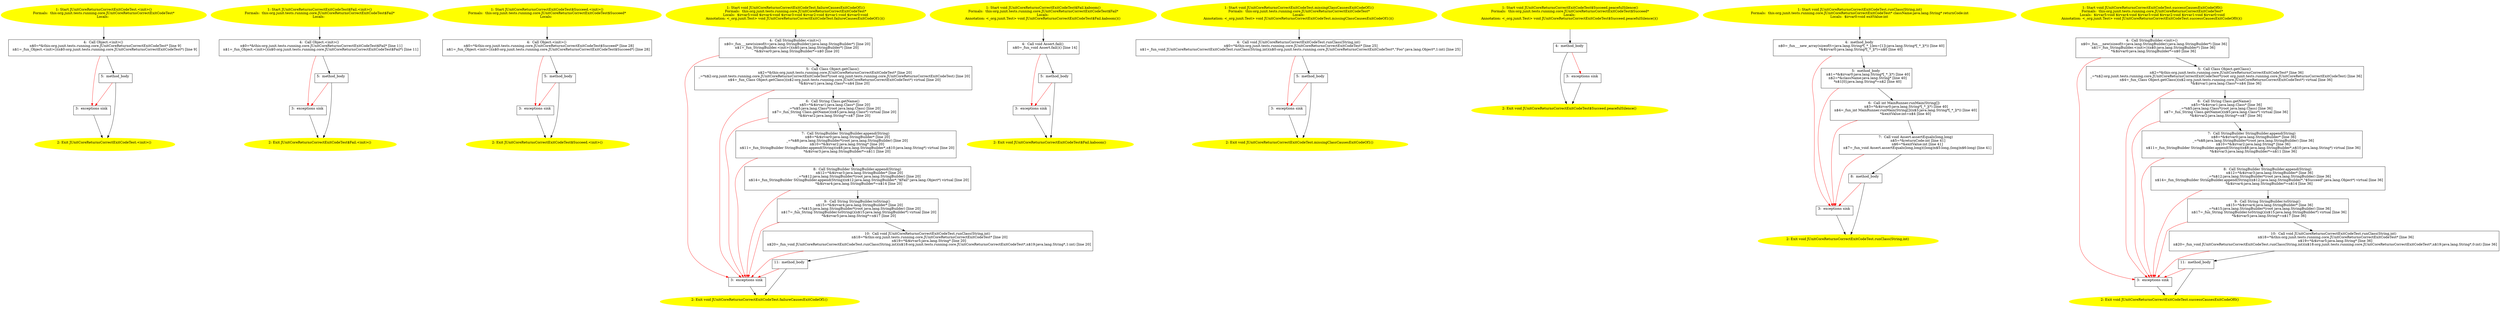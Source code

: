 /* @generated */
digraph cfg {
"org.junit.tests.running.core.JUnitCoreReturnsCorrectExitCodeTest.<init>().d4964333cfd223a2069399a01b2b5ba5_1" [label="1: Start JUnitCoreReturnsCorrectExitCodeTest.<init>()\nFormals:  this:org.junit.tests.running.core.JUnitCoreReturnsCorrectExitCodeTest*\nLocals:  \n  " color=yellow style=filled]
	

	 "org.junit.tests.running.core.JUnitCoreReturnsCorrectExitCodeTest.<init>().d4964333cfd223a2069399a01b2b5ba5_1" -> "org.junit.tests.running.core.JUnitCoreReturnsCorrectExitCodeTest.<init>().d4964333cfd223a2069399a01b2b5ba5_4" ;
"org.junit.tests.running.core.JUnitCoreReturnsCorrectExitCodeTest.<init>().d4964333cfd223a2069399a01b2b5ba5_2" [label="2: Exit JUnitCoreReturnsCorrectExitCodeTest.<init>() \n  " color=yellow style=filled]
	

"org.junit.tests.running.core.JUnitCoreReturnsCorrectExitCodeTest.<init>().d4964333cfd223a2069399a01b2b5ba5_3" [label="3:  exceptions sink \n  " shape="box"]
	

	 "org.junit.tests.running.core.JUnitCoreReturnsCorrectExitCodeTest.<init>().d4964333cfd223a2069399a01b2b5ba5_3" -> "org.junit.tests.running.core.JUnitCoreReturnsCorrectExitCodeTest.<init>().d4964333cfd223a2069399a01b2b5ba5_2" ;
"org.junit.tests.running.core.JUnitCoreReturnsCorrectExitCodeTest.<init>().d4964333cfd223a2069399a01b2b5ba5_4" [label="4:  Call Object.<init>() \n   n$0=*&this:org.junit.tests.running.core.JUnitCoreReturnsCorrectExitCodeTest* [line 9]\n  n$1=_fun_Object.<init>()(n$0:org.junit.tests.running.core.JUnitCoreReturnsCorrectExitCodeTest*) [line 9]\n " shape="box"]
	

	 "org.junit.tests.running.core.JUnitCoreReturnsCorrectExitCodeTest.<init>().d4964333cfd223a2069399a01b2b5ba5_4" -> "org.junit.tests.running.core.JUnitCoreReturnsCorrectExitCodeTest.<init>().d4964333cfd223a2069399a01b2b5ba5_5" ;
	 "org.junit.tests.running.core.JUnitCoreReturnsCorrectExitCodeTest.<init>().d4964333cfd223a2069399a01b2b5ba5_4" -> "org.junit.tests.running.core.JUnitCoreReturnsCorrectExitCodeTest.<init>().d4964333cfd223a2069399a01b2b5ba5_3" [color="red" ];
"org.junit.tests.running.core.JUnitCoreReturnsCorrectExitCodeTest.<init>().d4964333cfd223a2069399a01b2b5ba5_5" [label="5:  method_body \n  " shape="box"]
	

	 "org.junit.tests.running.core.JUnitCoreReturnsCorrectExitCodeTest.<init>().d4964333cfd223a2069399a01b2b5ba5_5" -> "org.junit.tests.running.core.JUnitCoreReturnsCorrectExitCodeTest.<init>().d4964333cfd223a2069399a01b2b5ba5_2" ;
	 "org.junit.tests.running.core.JUnitCoreReturnsCorrectExitCodeTest.<init>().d4964333cfd223a2069399a01b2b5ba5_5" -> "org.junit.tests.running.core.JUnitCoreReturnsCorrectExitCodeTest.<init>().d4964333cfd223a2069399a01b2b5ba5_3" [color="red" ];
"org.junit.tests.running.core.JUnitCoreReturnsCorrectExitCodeTest$Fail.<init>().925d3d523e7dadc604d2f3904a679aa9_1" [label="1: Start JUnitCoreReturnsCorrectExitCodeTest$Fail.<init>()\nFormals:  this:org.junit.tests.running.core.JUnitCoreReturnsCorrectExitCodeTest$Fail*\nLocals:  \n  " color=yellow style=filled]
	

	 "org.junit.tests.running.core.JUnitCoreReturnsCorrectExitCodeTest$Fail.<init>().925d3d523e7dadc604d2f3904a679aa9_1" -> "org.junit.tests.running.core.JUnitCoreReturnsCorrectExitCodeTest$Fail.<init>().925d3d523e7dadc604d2f3904a679aa9_4" ;
"org.junit.tests.running.core.JUnitCoreReturnsCorrectExitCodeTest$Fail.<init>().925d3d523e7dadc604d2f3904a679aa9_2" [label="2: Exit JUnitCoreReturnsCorrectExitCodeTest$Fail.<init>() \n  " color=yellow style=filled]
	

"org.junit.tests.running.core.JUnitCoreReturnsCorrectExitCodeTest$Fail.<init>().925d3d523e7dadc604d2f3904a679aa9_3" [label="3:  exceptions sink \n  " shape="box"]
	

	 "org.junit.tests.running.core.JUnitCoreReturnsCorrectExitCodeTest$Fail.<init>().925d3d523e7dadc604d2f3904a679aa9_3" -> "org.junit.tests.running.core.JUnitCoreReturnsCorrectExitCodeTest$Fail.<init>().925d3d523e7dadc604d2f3904a679aa9_2" ;
"org.junit.tests.running.core.JUnitCoreReturnsCorrectExitCodeTest$Fail.<init>().925d3d523e7dadc604d2f3904a679aa9_4" [label="4:  Call Object.<init>() \n   n$0=*&this:org.junit.tests.running.core.JUnitCoreReturnsCorrectExitCodeTest$Fail* [line 11]\n  n$1=_fun_Object.<init>()(n$0:org.junit.tests.running.core.JUnitCoreReturnsCorrectExitCodeTest$Fail*) [line 11]\n " shape="box"]
	

	 "org.junit.tests.running.core.JUnitCoreReturnsCorrectExitCodeTest$Fail.<init>().925d3d523e7dadc604d2f3904a679aa9_4" -> "org.junit.tests.running.core.JUnitCoreReturnsCorrectExitCodeTest$Fail.<init>().925d3d523e7dadc604d2f3904a679aa9_5" ;
	 "org.junit.tests.running.core.JUnitCoreReturnsCorrectExitCodeTest$Fail.<init>().925d3d523e7dadc604d2f3904a679aa9_4" -> "org.junit.tests.running.core.JUnitCoreReturnsCorrectExitCodeTest$Fail.<init>().925d3d523e7dadc604d2f3904a679aa9_3" [color="red" ];
"org.junit.tests.running.core.JUnitCoreReturnsCorrectExitCodeTest$Fail.<init>().925d3d523e7dadc604d2f3904a679aa9_5" [label="5:  method_body \n  " shape="box"]
	

	 "org.junit.tests.running.core.JUnitCoreReturnsCorrectExitCodeTest$Fail.<init>().925d3d523e7dadc604d2f3904a679aa9_5" -> "org.junit.tests.running.core.JUnitCoreReturnsCorrectExitCodeTest$Fail.<init>().925d3d523e7dadc604d2f3904a679aa9_2" ;
	 "org.junit.tests.running.core.JUnitCoreReturnsCorrectExitCodeTest$Fail.<init>().925d3d523e7dadc604d2f3904a679aa9_5" -> "org.junit.tests.running.core.JUnitCoreReturnsCorrectExitCodeTest$Fail.<init>().925d3d523e7dadc604d2f3904a679aa9_3" [color="red" ];
"org.junit.tests.running.core.JUnitCoreReturnsCorrectExitCodeTest$Succeed.<init>().9b9d1106ccc38d3e08ee2bfa6f219585_1" [label="1: Start JUnitCoreReturnsCorrectExitCodeTest$Succeed.<init>()\nFormals:  this:org.junit.tests.running.core.JUnitCoreReturnsCorrectExitCodeTest$Succeed*\nLocals:  \n  " color=yellow style=filled]
	

	 "org.junit.tests.running.core.JUnitCoreReturnsCorrectExitCodeTest$Succeed.<init>().9b9d1106ccc38d3e08ee2bfa6f219585_1" -> "org.junit.tests.running.core.JUnitCoreReturnsCorrectExitCodeTest$Succeed.<init>().9b9d1106ccc38d3e08ee2bfa6f219585_4" ;
"org.junit.tests.running.core.JUnitCoreReturnsCorrectExitCodeTest$Succeed.<init>().9b9d1106ccc38d3e08ee2bfa6f219585_2" [label="2: Exit JUnitCoreReturnsCorrectExitCodeTest$Succeed.<init>() \n  " color=yellow style=filled]
	

"org.junit.tests.running.core.JUnitCoreReturnsCorrectExitCodeTest$Succeed.<init>().9b9d1106ccc38d3e08ee2bfa6f219585_3" [label="3:  exceptions sink \n  " shape="box"]
	

	 "org.junit.tests.running.core.JUnitCoreReturnsCorrectExitCodeTest$Succeed.<init>().9b9d1106ccc38d3e08ee2bfa6f219585_3" -> "org.junit.tests.running.core.JUnitCoreReturnsCorrectExitCodeTest$Succeed.<init>().9b9d1106ccc38d3e08ee2bfa6f219585_2" ;
"org.junit.tests.running.core.JUnitCoreReturnsCorrectExitCodeTest$Succeed.<init>().9b9d1106ccc38d3e08ee2bfa6f219585_4" [label="4:  Call Object.<init>() \n   n$0=*&this:org.junit.tests.running.core.JUnitCoreReturnsCorrectExitCodeTest$Succeed* [line 28]\n  n$1=_fun_Object.<init>()(n$0:org.junit.tests.running.core.JUnitCoreReturnsCorrectExitCodeTest$Succeed*) [line 28]\n " shape="box"]
	

	 "org.junit.tests.running.core.JUnitCoreReturnsCorrectExitCodeTest$Succeed.<init>().9b9d1106ccc38d3e08ee2bfa6f219585_4" -> "org.junit.tests.running.core.JUnitCoreReturnsCorrectExitCodeTest$Succeed.<init>().9b9d1106ccc38d3e08ee2bfa6f219585_5" ;
	 "org.junit.tests.running.core.JUnitCoreReturnsCorrectExitCodeTest$Succeed.<init>().9b9d1106ccc38d3e08ee2bfa6f219585_4" -> "org.junit.tests.running.core.JUnitCoreReturnsCorrectExitCodeTest$Succeed.<init>().9b9d1106ccc38d3e08ee2bfa6f219585_3" [color="red" ];
"org.junit.tests.running.core.JUnitCoreReturnsCorrectExitCodeTest$Succeed.<init>().9b9d1106ccc38d3e08ee2bfa6f219585_5" [label="5:  method_body \n  " shape="box"]
	

	 "org.junit.tests.running.core.JUnitCoreReturnsCorrectExitCodeTest$Succeed.<init>().9b9d1106ccc38d3e08ee2bfa6f219585_5" -> "org.junit.tests.running.core.JUnitCoreReturnsCorrectExitCodeTest$Succeed.<init>().9b9d1106ccc38d3e08ee2bfa6f219585_2" ;
	 "org.junit.tests.running.core.JUnitCoreReturnsCorrectExitCodeTest$Succeed.<init>().9b9d1106ccc38d3e08ee2bfa6f219585_5" -> "org.junit.tests.running.core.JUnitCoreReturnsCorrectExitCodeTest$Succeed.<init>().9b9d1106ccc38d3e08ee2bfa6f219585_3" [color="red" ];
"org.junit.tests.running.core.JUnitCoreReturnsCorrectExitCodeTest.failureCausesExitCodeOf1():void.2a254a96fed18151d49c99045bde097d_1" [label="1: Start void JUnitCoreReturnsCorrectExitCodeTest.failureCausesExitCodeOf1()\nFormals:  this:org.junit.tests.running.core.JUnitCoreReturnsCorrectExitCodeTest*\nLocals:  $irvar5:void $irvar4:void $irvar3:void $irvar2:void $irvar1:void $irvar0:void\nAnnotation: <_org.junit.Test> void JUnitCoreReturnsCorrectExitCodeTest.failureCausesExitCodeOf1()() \n  " color=yellow style=filled]
	

	 "org.junit.tests.running.core.JUnitCoreReturnsCorrectExitCodeTest.failureCausesExitCodeOf1():void.2a254a96fed18151d49c99045bde097d_1" -> "org.junit.tests.running.core.JUnitCoreReturnsCorrectExitCodeTest.failureCausesExitCodeOf1():void.2a254a96fed18151d49c99045bde097d_4" ;
"org.junit.tests.running.core.JUnitCoreReturnsCorrectExitCodeTest.failureCausesExitCodeOf1():void.2a254a96fed18151d49c99045bde097d_2" [label="2: Exit void JUnitCoreReturnsCorrectExitCodeTest.failureCausesExitCodeOf1() \n  " color=yellow style=filled]
	

"org.junit.tests.running.core.JUnitCoreReturnsCorrectExitCodeTest.failureCausesExitCodeOf1():void.2a254a96fed18151d49c99045bde097d_3" [label="3:  exceptions sink \n  " shape="box"]
	

	 "org.junit.tests.running.core.JUnitCoreReturnsCorrectExitCodeTest.failureCausesExitCodeOf1():void.2a254a96fed18151d49c99045bde097d_3" -> "org.junit.tests.running.core.JUnitCoreReturnsCorrectExitCodeTest.failureCausesExitCodeOf1():void.2a254a96fed18151d49c99045bde097d_2" ;
"org.junit.tests.running.core.JUnitCoreReturnsCorrectExitCodeTest.failureCausesExitCodeOf1():void.2a254a96fed18151d49c99045bde097d_4" [label="4:  Call StringBuilder.<init>() \n   n$0=_fun___new(sizeof(t=java.lang.StringBuilder):java.lang.StringBuilder*) [line 20]\n  n$1=_fun_StringBuilder.<init>()(n$0:java.lang.StringBuilder*) [line 20]\n  *&$irvar0:java.lang.StringBuilder*=n$0 [line 20]\n " shape="box"]
	

	 "org.junit.tests.running.core.JUnitCoreReturnsCorrectExitCodeTest.failureCausesExitCodeOf1():void.2a254a96fed18151d49c99045bde097d_4" -> "org.junit.tests.running.core.JUnitCoreReturnsCorrectExitCodeTest.failureCausesExitCodeOf1():void.2a254a96fed18151d49c99045bde097d_5" ;
	 "org.junit.tests.running.core.JUnitCoreReturnsCorrectExitCodeTest.failureCausesExitCodeOf1():void.2a254a96fed18151d49c99045bde097d_4" -> "org.junit.tests.running.core.JUnitCoreReturnsCorrectExitCodeTest.failureCausesExitCodeOf1():void.2a254a96fed18151d49c99045bde097d_3" [color="red" ];
"org.junit.tests.running.core.JUnitCoreReturnsCorrectExitCodeTest.failureCausesExitCodeOf1():void.2a254a96fed18151d49c99045bde097d_5" [label="5:  Call Class Object.getClass() \n   n$2=*&this:org.junit.tests.running.core.JUnitCoreReturnsCorrectExitCodeTest* [line 20]\n  _=*n$2:org.junit.tests.running.core.JUnitCoreReturnsCorrectExitCodeTest*(root org.junit.tests.running.core.JUnitCoreReturnsCorrectExitCodeTest) [line 20]\n  n$4=_fun_Class Object.getClass()(n$2:org.junit.tests.running.core.JUnitCoreReturnsCorrectExitCodeTest*) virtual [line 20]\n  *&$irvar1:java.lang.Class*=n$4 [line 20]\n " shape="box"]
	

	 "org.junit.tests.running.core.JUnitCoreReturnsCorrectExitCodeTest.failureCausesExitCodeOf1():void.2a254a96fed18151d49c99045bde097d_5" -> "org.junit.tests.running.core.JUnitCoreReturnsCorrectExitCodeTest.failureCausesExitCodeOf1():void.2a254a96fed18151d49c99045bde097d_6" ;
	 "org.junit.tests.running.core.JUnitCoreReturnsCorrectExitCodeTest.failureCausesExitCodeOf1():void.2a254a96fed18151d49c99045bde097d_5" -> "org.junit.tests.running.core.JUnitCoreReturnsCorrectExitCodeTest.failureCausesExitCodeOf1():void.2a254a96fed18151d49c99045bde097d_3" [color="red" ];
"org.junit.tests.running.core.JUnitCoreReturnsCorrectExitCodeTest.failureCausesExitCodeOf1():void.2a254a96fed18151d49c99045bde097d_6" [label="6:  Call String Class.getName() \n   n$5=*&$irvar1:java.lang.Class* [line 20]\n  _=*n$5:java.lang.Class*(root java.lang.Class) [line 20]\n  n$7=_fun_String Class.getName()(n$5:java.lang.Class*) virtual [line 20]\n  *&$irvar2:java.lang.String*=n$7 [line 20]\n " shape="box"]
	

	 "org.junit.tests.running.core.JUnitCoreReturnsCorrectExitCodeTest.failureCausesExitCodeOf1():void.2a254a96fed18151d49c99045bde097d_6" -> "org.junit.tests.running.core.JUnitCoreReturnsCorrectExitCodeTest.failureCausesExitCodeOf1():void.2a254a96fed18151d49c99045bde097d_7" ;
	 "org.junit.tests.running.core.JUnitCoreReturnsCorrectExitCodeTest.failureCausesExitCodeOf1():void.2a254a96fed18151d49c99045bde097d_6" -> "org.junit.tests.running.core.JUnitCoreReturnsCorrectExitCodeTest.failureCausesExitCodeOf1():void.2a254a96fed18151d49c99045bde097d_3" [color="red" ];
"org.junit.tests.running.core.JUnitCoreReturnsCorrectExitCodeTest.failureCausesExitCodeOf1():void.2a254a96fed18151d49c99045bde097d_7" [label="7:  Call StringBuilder StringBuilder.append(String) \n   n$8=*&$irvar0:java.lang.StringBuilder* [line 20]\n  _=*n$8:java.lang.StringBuilder*(root java.lang.StringBuilder) [line 20]\n  n$10=*&$irvar2:java.lang.String* [line 20]\n  n$11=_fun_StringBuilder StringBuilder.append(String)(n$8:java.lang.StringBuilder*,n$10:java.lang.String*) virtual [line 20]\n  *&$irvar3:java.lang.StringBuilder*=n$11 [line 20]\n " shape="box"]
	

	 "org.junit.tests.running.core.JUnitCoreReturnsCorrectExitCodeTest.failureCausesExitCodeOf1():void.2a254a96fed18151d49c99045bde097d_7" -> "org.junit.tests.running.core.JUnitCoreReturnsCorrectExitCodeTest.failureCausesExitCodeOf1():void.2a254a96fed18151d49c99045bde097d_8" ;
	 "org.junit.tests.running.core.JUnitCoreReturnsCorrectExitCodeTest.failureCausesExitCodeOf1():void.2a254a96fed18151d49c99045bde097d_7" -> "org.junit.tests.running.core.JUnitCoreReturnsCorrectExitCodeTest.failureCausesExitCodeOf1():void.2a254a96fed18151d49c99045bde097d_3" [color="red" ];
"org.junit.tests.running.core.JUnitCoreReturnsCorrectExitCodeTest.failureCausesExitCodeOf1():void.2a254a96fed18151d49c99045bde097d_8" [label="8:  Call StringBuilder StringBuilder.append(String) \n   n$12=*&$irvar3:java.lang.StringBuilder* [line 20]\n  _=*n$12:java.lang.StringBuilder*(root java.lang.StringBuilder) [line 20]\n  n$14=_fun_StringBuilder StringBuilder.append(String)(n$12:java.lang.StringBuilder*,\"$Fail\":java.lang.Object*) virtual [line 20]\n  *&$irvar4:java.lang.StringBuilder*=n$14 [line 20]\n " shape="box"]
	

	 "org.junit.tests.running.core.JUnitCoreReturnsCorrectExitCodeTest.failureCausesExitCodeOf1():void.2a254a96fed18151d49c99045bde097d_8" -> "org.junit.tests.running.core.JUnitCoreReturnsCorrectExitCodeTest.failureCausesExitCodeOf1():void.2a254a96fed18151d49c99045bde097d_9" ;
	 "org.junit.tests.running.core.JUnitCoreReturnsCorrectExitCodeTest.failureCausesExitCodeOf1():void.2a254a96fed18151d49c99045bde097d_8" -> "org.junit.tests.running.core.JUnitCoreReturnsCorrectExitCodeTest.failureCausesExitCodeOf1():void.2a254a96fed18151d49c99045bde097d_3" [color="red" ];
"org.junit.tests.running.core.JUnitCoreReturnsCorrectExitCodeTest.failureCausesExitCodeOf1():void.2a254a96fed18151d49c99045bde097d_9" [label="9:  Call String StringBuilder.toString() \n   n$15=*&$irvar4:java.lang.StringBuilder* [line 20]\n  _=*n$15:java.lang.StringBuilder*(root java.lang.StringBuilder) [line 20]\n  n$17=_fun_String StringBuilder.toString()(n$15:java.lang.StringBuilder*) virtual [line 20]\n  *&$irvar5:java.lang.String*=n$17 [line 20]\n " shape="box"]
	

	 "org.junit.tests.running.core.JUnitCoreReturnsCorrectExitCodeTest.failureCausesExitCodeOf1():void.2a254a96fed18151d49c99045bde097d_9" -> "org.junit.tests.running.core.JUnitCoreReturnsCorrectExitCodeTest.failureCausesExitCodeOf1():void.2a254a96fed18151d49c99045bde097d_10" ;
	 "org.junit.tests.running.core.JUnitCoreReturnsCorrectExitCodeTest.failureCausesExitCodeOf1():void.2a254a96fed18151d49c99045bde097d_9" -> "org.junit.tests.running.core.JUnitCoreReturnsCorrectExitCodeTest.failureCausesExitCodeOf1():void.2a254a96fed18151d49c99045bde097d_3" [color="red" ];
"org.junit.tests.running.core.JUnitCoreReturnsCorrectExitCodeTest.failureCausesExitCodeOf1():void.2a254a96fed18151d49c99045bde097d_10" [label="10:  Call void JUnitCoreReturnsCorrectExitCodeTest.runClass(String,int) \n   n$18=*&this:org.junit.tests.running.core.JUnitCoreReturnsCorrectExitCodeTest* [line 20]\n  n$19=*&$irvar5:java.lang.String* [line 20]\n  n$20=_fun_void JUnitCoreReturnsCorrectExitCodeTest.runClass(String,int)(n$18:org.junit.tests.running.core.JUnitCoreReturnsCorrectExitCodeTest*,n$19:java.lang.String*,1:int) [line 20]\n " shape="box"]
	

	 "org.junit.tests.running.core.JUnitCoreReturnsCorrectExitCodeTest.failureCausesExitCodeOf1():void.2a254a96fed18151d49c99045bde097d_10" -> "org.junit.tests.running.core.JUnitCoreReturnsCorrectExitCodeTest.failureCausesExitCodeOf1():void.2a254a96fed18151d49c99045bde097d_11" ;
	 "org.junit.tests.running.core.JUnitCoreReturnsCorrectExitCodeTest.failureCausesExitCodeOf1():void.2a254a96fed18151d49c99045bde097d_10" -> "org.junit.tests.running.core.JUnitCoreReturnsCorrectExitCodeTest.failureCausesExitCodeOf1():void.2a254a96fed18151d49c99045bde097d_3" [color="red" ];
"org.junit.tests.running.core.JUnitCoreReturnsCorrectExitCodeTest.failureCausesExitCodeOf1():void.2a254a96fed18151d49c99045bde097d_11" [label="11:  method_body \n  " shape="box"]
	

	 "org.junit.tests.running.core.JUnitCoreReturnsCorrectExitCodeTest.failureCausesExitCodeOf1():void.2a254a96fed18151d49c99045bde097d_11" -> "org.junit.tests.running.core.JUnitCoreReturnsCorrectExitCodeTest.failureCausesExitCodeOf1():void.2a254a96fed18151d49c99045bde097d_2" ;
	 "org.junit.tests.running.core.JUnitCoreReturnsCorrectExitCodeTest.failureCausesExitCodeOf1():void.2a254a96fed18151d49c99045bde097d_11" -> "org.junit.tests.running.core.JUnitCoreReturnsCorrectExitCodeTest.failureCausesExitCodeOf1():void.2a254a96fed18151d49c99045bde097d_3" [color="red" ];
"org.junit.tests.running.core.JUnitCoreReturnsCorrectExitCodeTest$Fail.kaboom():void.3d9328207b970010d991506fae0d3bde_1" [label="1: Start void JUnitCoreReturnsCorrectExitCodeTest$Fail.kaboom()\nFormals:  this:org.junit.tests.running.core.JUnitCoreReturnsCorrectExitCodeTest$Fail*\nLocals: \nAnnotation: <_org.junit.Test> void JUnitCoreReturnsCorrectExitCodeTest$Fail.kaboom()() \n  " color=yellow style=filled]
	

	 "org.junit.tests.running.core.JUnitCoreReturnsCorrectExitCodeTest$Fail.kaboom():void.3d9328207b970010d991506fae0d3bde_1" -> "org.junit.tests.running.core.JUnitCoreReturnsCorrectExitCodeTest$Fail.kaboom():void.3d9328207b970010d991506fae0d3bde_4" ;
"org.junit.tests.running.core.JUnitCoreReturnsCorrectExitCodeTest$Fail.kaboom():void.3d9328207b970010d991506fae0d3bde_2" [label="2: Exit void JUnitCoreReturnsCorrectExitCodeTest$Fail.kaboom() \n  " color=yellow style=filled]
	

"org.junit.tests.running.core.JUnitCoreReturnsCorrectExitCodeTest$Fail.kaboom():void.3d9328207b970010d991506fae0d3bde_3" [label="3:  exceptions sink \n  " shape="box"]
	

	 "org.junit.tests.running.core.JUnitCoreReturnsCorrectExitCodeTest$Fail.kaboom():void.3d9328207b970010d991506fae0d3bde_3" -> "org.junit.tests.running.core.JUnitCoreReturnsCorrectExitCodeTest$Fail.kaboom():void.3d9328207b970010d991506fae0d3bde_2" ;
"org.junit.tests.running.core.JUnitCoreReturnsCorrectExitCodeTest$Fail.kaboom():void.3d9328207b970010d991506fae0d3bde_4" [label="4:  Call void Assert.fail() \n   n$0=_fun_void Assert.fail()() [line 14]\n " shape="box"]
	

	 "org.junit.tests.running.core.JUnitCoreReturnsCorrectExitCodeTest$Fail.kaboom():void.3d9328207b970010d991506fae0d3bde_4" -> "org.junit.tests.running.core.JUnitCoreReturnsCorrectExitCodeTest$Fail.kaboom():void.3d9328207b970010d991506fae0d3bde_5" ;
	 "org.junit.tests.running.core.JUnitCoreReturnsCorrectExitCodeTest$Fail.kaboom():void.3d9328207b970010d991506fae0d3bde_4" -> "org.junit.tests.running.core.JUnitCoreReturnsCorrectExitCodeTest$Fail.kaboom():void.3d9328207b970010d991506fae0d3bde_3" [color="red" ];
"org.junit.tests.running.core.JUnitCoreReturnsCorrectExitCodeTest$Fail.kaboom():void.3d9328207b970010d991506fae0d3bde_5" [label="5:  method_body \n  " shape="box"]
	

	 "org.junit.tests.running.core.JUnitCoreReturnsCorrectExitCodeTest$Fail.kaboom():void.3d9328207b970010d991506fae0d3bde_5" -> "org.junit.tests.running.core.JUnitCoreReturnsCorrectExitCodeTest$Fail.kaboom():void.3d9328207b970010d991506fae0d3bde_2" ;
	 "org.junit.tests.running.core.JUnitCoreReturnsCorrectExitCodeTest$Fail.kaboom():void.3d9328207b970010d991506fae0d3bde_5" -> "org.junit.tests.running.core.JUnitCoreReturnsCorrectExitCodeTest$Fail.kaboom():void.3d9328207b970010d991506fae0d3bde_3" [color="red" ];
"org.junit.tests.running.core.JUnitCoreReturnsCorrectExitCodeTest.missingClassCausesExitCodeOf1():voi.631d2f7923be40ea0ae9240796512176_1" [label="1: Start void JUnitCoreReturnsCorrectExitCodeTest.missingClassCausesExitCodeOf1()\nFormals:  this:org.junit.tests.running.core.JUnitCoreReturnsCorrectExitCodeTest*\nLocals: \nAnnotation: <_org.junit.Test> void JUnitCoreReturnsCorrectExitCodeTest.missingClassCausesExitCodeOf1()() \n  " color=yellow style=filled]
	

	 "org.junit.tests.running.core.JUnitCoreReturnsCorrectExitCodeTest.missingClassCausesExitCodeOf1():voi.631d2f7923be40ea0ae9240796512176_1" -> "org.junit.tests.running.core.JUnitCoreReturnsCorrectExitCodeTest.missingClassCausesExitCodeOf1():voi.631d2f7923be40ea0ae9240796512176_4" ;
"org.junit.tests.running.core.JUnitCoreReturnsCorrectExitCodeTest.missingClassCausesExitCodeOf1():voi.631d2f7923be40ea0ae9240796512176_2" [label="2: Exit void JUnitCoreReturnsCorrectExitCodeTest.missingClassCausesExitCodeOf1() \n  " color=yellow style=filled]
	

"org.junit.tests.running.core.JUnitCoreReturnsCorrectExitCodeTest.missingClassCausesExitCodeOf1():voi.631d2f7923be40ea0ae9240796512176_3" [label="3:  exceptions sink \n  " shape="box"]
	

	 "org.junit.tests.running.core.JUnitCoreReturnsCorrectExitCodeTest.missingClassCausesExitCodeOf1():voi.631d2f7923be40ea0ae9240796512176_3" -> "org.junit.tests.running.core.JUnitCoreReturnsCorrectExitCodeTest.missingClassCausesExitCodeOf1():voi.631d2f7923be40ea0ae9240796512176_2" ;
"org.junit.tests.running.core.JUnitCoreReturnsCorrectExitCodeTest.missingClassCausesExitCodeOf1():voi.631d2f7923be40ea0ae9240796512176_4" [label="4:  Call void JUnitCoreReturnsCorrectExitCodeTest.runClass(String,int) \n   n$0=*&this:org.junit.tests.running.core.JUnitCoreReturnsCorrectExitCodeTest* [line 25]\n  n$1=_fun_void JUnitCoreReturnsCorrectExitCodeTest.runClass(String,int)(n$0:org.junit.tests.running.core.JUnitCoreReturnsCorrectExitCodeTest*,\"Foo\":java.lang.Object*,1:int) [line 25]\n " shape="box"]
	

	 "org.junit.tests.running.core.JUnitCoreReturnsCorrectExitCodeTest.missingClassCausesExitCodeOf1():voi.631d2f7923be40ea0ae9240796512176_4" -> "org.junit.tests.running.core.JUnitCoreReturnsCorrectExitCodeTest.missingClassCausesExitCodeOf1():voi.631d2f7923be40ea0ae9240796512176_5" ;
	 "org.junit.tests.running.core.JUnitCoreReturnsCorrectExitCodeTest.missingClassCausesExitCodeOf1():voi.631d2f7923be40ea0ae9240796512176_4" -> "org.junit.tests.running.core.JUnitCoreReturnsCorrectExitCodeTest.missingClassCausesExitCodeOf1():voi.631d2f7923be40ea0ae9240796512176_3" [color="red" ];
"org.junit.tests.running.core.JUnitCoreReturnsCorrectExitCodeTest.missingClassCausesExitCodeOf1():voi.631d2f7923be40ea0ae9240796512176_5" [label="5:  method_body \n  " shape="box"]
	

	 "org.junit.tests.running.core.JUnitCoreReturnsCorrectExitCodeTest.missingClassCausesExitCodeOf1():voi.631d2f7923be40ea0ae9240796512176_5" -> "org.junit.tests.running.core.JUnitCoreReturnsCorrectExitCodeTest.missingClassCausesExitCodeOf1():voi.631d2f7923be40ea0ae9240796512176_2" ;
	 "org.junit.tests.running.core.JUnitCoreReturnsCorrectExitCodeTest.missingClassCausesExitCodeOf1():voi.631d2f7923be40ea0ae9240796512176_5" -> "org.junit.tests.running.core.JUnitCoreReturnsCorrectExitCodeTest.missingClassCausesExitCodeOf1():voi.631d2f7923be40ea0ae9240796512176_3" [color="red" ];
"org.junit.tests.running.core.JUnitCoreReturnsCorrectExitCodeTest$Succeed.peacefulSilence():void.36928690d8d6599e95be9e86d2ac45db_1" [label="1: Start void JUnitCoreReturnsCorrectExitCodeTest$Succeed.peacefulSilence()\nFormals:  this:org.junit.tests.running.core.JUnitCoreReturnsCorrectExitCodeTest$Succeed*\nLocals: \nAnnotation: <_org.junit.Test> void JUnitCoreReturnsCorrectExitCodeTest$Succeed.peacefulSilence()() \n  " color=yellow style=filled]
	

	 "org.junit.tests.running.core.JUnitCoreReturnsCorrectExitCodeTest$Succeed.peacefulSilence():void.36928690d8d6599e95be9e86d2ac45db_1" -> "org.junit.tests.running.core.JUnitCoreReturnsCorrectExitCodeTest$Succeed.peacefulSilence():void.36928690d8d6599e95be9e86d2ac45db_4" ;
"org.junit.tests.running.core.JUnitCoreReturnsCorrectExitCodeTest$Succeed.peacefulSilence():void.36928690d8d6599e95be9e86d2ac45db_2" [label="2: Exit void JUnitCoreReturnsCorrectExitCodeTest$Succeed.peacefulSilence() \n  " color=yellow style=filled]
	

"org.junit.tests.running.core.JUnitCoreReturnsCorrectExitCodeTest$Succeed.peacefulSilence():void.36928690d8d6599e95be9e86d2ac45db_3" [label="3:  exceptions sink \n  " shape="box"]
	

	 "org.junit.tests.running.core.JUnitCoreReturnsCorrectExitCodeTest$Succeed.peacefulSilence():void.36928690d8d6599e95be9e86d2ac45db_3" -> "org.junit.tests.running.core.JUnitCoreReturnsCorrectExitCodeTest$Succeed.peacefulSilence():void.36928690d8d6599e95be9e86d2ac45db_2" ;
"org.junit.tests.running.core.JUnitCoreReturnsCorrectExitCodeTest$Succeed.peacefulSilence():void.36928690d8d6599e95be9e86d2ac45db_4" [label="4:  method_body \n  " shape="box"]
	

	 "org.junit.tests.running.core.JUnitCoreReturnsCorrectExitCodeTest$Succeed.peacefulSilence():void.36928690d8d6599e95be9e86d2ac45db_4" -> "org.junit.tests.running.core.JUnitCoreReturnsCorrectExitCodeTest$Succeed.peacefulSilence():void.36928690d8d6599e95be9e86d2ac45db_2" ;
	 "org.junit.tests.running.core.JUnitCoreReturnsCorrectExitCodeTest$Succeed.peacefulSilence():void.36928690d8d6599e95be9e86d2ac45db_4" -> "org.junit.tests.running.core.JUnitCoreReturnsCorrectExitCodeTest$Succeed.peacefulSilence():void.36928690d8d6599e95be9e86d2ac45db_3" [color="red" ];
"org.junit.tests.running.core.JUnitCoreReturnsCorrectExitCodeTest.runClass(java.lang.String,int):void.a1fb688d911aac1fe8ad0245d8ae445f_1" [label="1: Start void JUnitCoreReturnsCorrectExitCodeTest.runClass(String,int)\nFormals:  this:org.junit.tests.running.core.JUnitCoreReturnsCorrectExitCodeTest* className:java.lang.String* returnCode:int\nLocals:  $irvar0:void exitValue:int \n  " color=yellow style=filled]
	

	 "org.junit.tests.running.core.JUnitCoreReturnsCorrectExitCodeTest.runClass(java.lang.String,int):void.a1fb688d911aac1fe8ad0245d8ae445f_1" -> "org.junit.tests.running.core.JUnitCoreReturnsCorrectExitCodeTest.runClass(java.lang.String,int):void.a1fb688d911aac1fe8ad0245d8ae445f_4" ;
"org.junit.tests.running.core.JUnitCoreReturnsCorrectExitCodeTest.runClass(java.lang.String,int):void.a1fb688d911aac1fe8ad0245d8ae445f_2" [label="2: Exit void JUnitCoreReturnsCorrectExitCodeTest.runClass(String,int) \n  " color=yellow style=filled]
	

"org.junit.tests.running.core.JUnitCoreReturnsCorrectExitCodeTest.runClass(java.lang.String,int):void.a1fb688d911aac1fe8ad0245d8ae445f_3" [label="3:  exceptions sink \n  " shape="box"]
	

	 "org.junit.tests.running.core.JUnitCoreReturnsCorrectExitCodeTest.runClass(java.lang.String,int):void.a1fb688d911aac1fe8ad0245d8ae445f_3" -> "org.junit.tests.running.core.JUnitCoreReturnsCorrectExitCodeTest.runClass(java.lang.String,int):void.a1fb688d911aac1fe8ad0245d8ae445f_2" ;
"org.junit.tests.running.core.JUnitCoreReturnsCorrectExitCodeTest.runClass(java.lang.String,int):void.a1fb688d911aac1fe8ad0245d8ae445f_4" [label="4:  method_body \n   n$0=_fun___new_array(sizeof(t=java.lang.String*[_*_];len=[1]):java.lang.String*[_*_](*)) [line 40]\n  *&$irvar0:java.lang.String*[_*_](*)=n$0 [line 40]\n " shape="box"]
	

	 "org.junit.tests.running.core.JUnitCoreReturnsCorrectExitCodeTest.runClass(java.lang.String,int):void.a1fb688d911aac1fe8ad0245d8ae445f_4" -> "org.junit.tests.running.core.JUnitCoreReturnsCorrectExitCodeTest.runClass(java.lang.String,int):void.a1fb688d911aac1fe8ad0245d8ae445f_5" ;
	 "org.junit.tests.running.core.JUnitCoreReturnsCorrectExitCodeTest.runClass(java.lang.String,int):void.a1fb688d911aac1fe8ad0245d8ae445f_4" -> "org.junit.tests.running.core.JUnitCoreReturnsCorrectExitCodeTest.runClass(java.lang.String,int):void.a1fb688d911aac1fe8ad0245d8ae445f_3" [color="red" ];
"org.junit.tests.running.core.JUnitCoreReturnsCorrectExitCodeTest.runClass(java.lang.String,int):void.a1fb688d911aac1fe8ad0245d8ae445f_5" [label="5:  method_body \n   n$1=*&$irvar0:java.lang.String*[_*_](*) [line 40]\n  n$2=*&className:java.lang.String* [line 40]\n  *n$1[0]:java.lang.String*=n$2 [line 40]\n " shape="box"]
	

	 "org.junit.tests.running.core.JUnitCoreReturnsCorrectExitCodeTest.runClass(java.lang.String,int):void.a1fb688d911aac1fe8ad0245d8ae445f_5" -> "org.junit.tests.running.core.JUnitCoreReturnsCorrectExitCodeTest.runClass(java.lang.String,int):void.a1fb688d911aac1fe8ad0245d8ae445f_6" ;
	 "org.junit.tests.running.core.JUnitCoreReturnsCorrectExitCodeTest.runClass(java.lang.String,int):void.a1fb688d911aac1fe8ad0245d8ae445f_5" -> "org.junit.tests.running.core.JUnitCoreReturnsCorrectExitCodeTest.runClass(java.lang.String,int):void.a1fb688d911aac1fe8ad0245d8ae445f_3" [color="red" ];
"org.junit.tests.running.core.JUnitCoreReturnsCorrectExitCodeTest.runClass(java.lang.String,int):void.a1fb688d911aac1fe8ad0245d8ae445f_6" [label="6:  Call int MainRunner.runMain(String[]) \n   n$3=*&$irvar0:java.lang.String*[_*_](*) [line 40]\n  n$4=_fun_int MainRunner.runMain(String[])(n$3:java.lang.String*[_*_](*)) [line 40]\n  *&exitValue:int=n$4 [line 40]\n " shape="box"]
	

	 "org.junit.tests.running.core.JUnitCoreReturnsCorrectExitCodeTest.runClass(java.lang.String,int):void.a1fb688d911aac1fe8ad0245d8ae445f_6" -> "org.junit.tests.running.core.JUnitCoreReturnsCorrectExitCodeTest.runClass(java.lang.String,int):void.a1fb688d911aac1fe8ad0245d8ae445f_7" ;
	 "org.junit.tests.running.core.JUnitCoreReturnsCorrectExitCodeTest.runClass(java.lang.String,int):void.a1fb688d911aac1fe8ad0245d8ae445f_6" -> "org.junit.tests.running.core.JUnitCoreReturnsCorrectExitCodeTest.runClass(java.lang.String,int):void.a1fb688d911aac1fe8ad0245d8ae445f_3" [color="red" ];
"org.junit.tests.running.core.JUnitCoreReturnsCorrectExitCodeTest.runClass(java.lang.String,int):void.a1fb688d911aac1fe8ad0245d8ae445f_7" [label="7:  Call void Assert.assertEquals(long,long) \n   n$5=*&returnCode:int [line 41]\n  n$6=*&exitValue:int [line 41]\n  n$7=_fun_void Assert.assertEquals(long,long)((long)n$5:long,(long)n$6:long) [line 41]\n " shape="box"]
	

	 "org.junit.tests.running.core.JUnitCoreReturnsCorrectExitCodeTest.runClass(java.lang.String,int):void.a1fb688d911aac1fe8ad0245d8ae445f_7" -> "org.junit.tests.running.core.JUnitCoreReturnsCorrectExitCodeTest.runClass(java.lang.String,int):void.a1fb688d911aac1fe8ad0245d8ae445f_8" ;
	 "org.junit.tests.running.core.JUnitCoreReturnsCorrectExitCodeTest.runClass(java.lang.String,int):void.a1fb688d911aac1fe8ad0245d8ae445f_7" -> "org.junit.tests.running.core.JUnitCoreReturnsCorrectExitCodeTest.runClass(java.lang.String,int):void.a1fb688d911aac1fe8ad0245d8ae445f_3" [color="red" ];
"org.junit.tests.running.core.JUnitCoreReturnsCorrectExitCodeTest.runClass(java.lang.String,int):void.a1fb688d911aac1fe8ad0245d8ae445f_8" [label="8:  method_body \n  " shape="box"]
	

	 "org.junit.tests.running.core.JUnitCoreReturnsCorrectExitCodeTest.runClass(java.lang.String,int):void.a1fb688d911aac1fe8ad0245d8ae445f_8" -> "org.junit.tests.running.core.JUnitCoreReturnsCorrectExitCodeTest.runClass(java.lang.String,int):void.a1fb688d911aac1fe8ad0245d8ae445f_2" ;
	 "org.junit.tests.running.core.JUnitCoreReturnsCorrectExitCodeTest.runClass(java.lang.String,int):void.a1fb688d911aac1fe8ad0245d8ae445f_8" -> "org.junit.tests.running.core.JUnitCoreReturnsCorrectExitCodeTest.runClass(java.lang.String,int):void.a1fb688d911aac1fe8ad0245d8ae445f_3" [color="red" ];
"org.junit.tests.running.core.JUnitCoreReturnsCorrectExitCodeTest.successCausesExitCodeOf0():void.db4aadfc6e170df3a805b062146ebf3b_1" [label="1: Start void JUnitCoreReturnsCorrectExitCodeTest.successCausesExitCodeOf0()\nFormals:  this:org.junit.tests.running.core.JUnitCoreReturnsCorrectExitCodeTest*\nLocals:  $irvar5:void $irvar4:void $irvar3:void $irvar2:void $irvar1:void $irvar0:void\nAnnotation: <_org.junit.Test> void JUnitCoreReturnsCorrectExitCodeTest.successCausesExitCodeOf0()() \n  " color=yellow style=filled]
	

	 "org.junit.tests.running.core.JUnitCoreReturnsCorrectExitCodeTest.successCausesExitCodeOf0():void.db4aadfc6e170df3a805b062146ebf3b_1" -> "org.junit.tests.running.core.JUnitCoreReturnsCorrectExitCodeTest.successCausesExitCodeOf0():void.db4aadfc6e170df3a805b062146ebf3b_4" ;
"org.junit.tests.running.core.JUnitCoreReturnsCorrectExitCodeTest.successCausesExitCodeOf0():void.db4aadfc6e170df3a805b062146ebf3b_2" [label="2: Exit void JUnitCoreReturnsCorrectExitCodeTest.successCausesExitCodeOf0() \n  " color=yellow style=filled]
	

"org.junit.tests.running.core.JUnitCoreReturnsCorrectExitCodeTest.successCausesExitCodeOf0():void.db4aadfc6e170df3a805b062146ebf3b_3" [label="3:  exceptions sink \n  " shape="box"]
	

	 "org.junit.tests.running.core.JUnitCoreReturnsCorrectExitCodeTest.successCausesExitCodeOf0():void.db4aadfc6e170df3a805b062146ebf3b_3" -> "org.junit.tests.running.core.JUnitCoreReturnsCorrectExitCodeTest.successCausesExitCodeOf0():void.db4aadfc6e170df3a805b062146ebf3b_2" ;
"org.junit.tests.running.core.JUnitCoreReturnsCorrectExitCodeTest.successCausesExitCodeOf0():void.db4aadfc6e170df3a805b062146ebf3b_4" [label="4:  Call StringBuilder.<init>() \n   n$0=_fun___new(sizeof(t=java.lang.StringBuilder):java.lang.StringBuilder*) [line 36]\n  n$1=_fun_StringBuilder.<init>()(n$0:java.lang.StringBuilder*) [line 36]\n  *&$irvar0:java.lang.StringBuilder*=n$0 [line 36]\n " shape="box"]
	

	 "org.junit.tests.running.core.JUnitCoreReturnsCorrectExitCodeTest.successCausesExitCodeOf0():void.db4aadfc6e170df3a805b062146ebf3b_4" -> "org.junit.tests.running.core.JUnitCoreReturnsCorrectExitCodeTest.successCausesExitCodeOf0():void.db4aadfc6e170df3a805b062146ebf3b_5" ;
	 "org.junit.tests.running.core.JUnitCoreReturnsCorrectExitCodeTest.successCausesExitCodeOf0():void.db4aadfc6e170df3a805b062146ebf3b_4" -> "org.junit.tests.running.core.JUnitCoreReturnsCorrectExitCodeTest.successCausesExitCodeOf0():void.db4aadfc6e170df3a805b062146ebf3b_3" [color="red" ];
"org.junit.tests.running.core.JUnitCoreReturnsCorrectExitCodeTest.successCausesExitCodeOf0():void.db4aadfc6e170df3a805b062146ebf3b_5" [label="5:  Call Class Object.getClass() \n   n$2=*&this:org.junit.tests.running.core.JUnitCoreReturnsCorrectExitCodeTest* [line 36]\n  _=*n$2:org.junit.tests.running.core.JUnitCoreReturnsCorrectExitCodeTest*(root org.junit.tests.running.core.JUnitCoreReturnsCorrectExitCodeTest) [line 36]\n  n$4=_fun_Class Object.getClass()(n$2:org.junit.tests.running.core.JUnitCoreReturnsCorrectExitCodeTest*) virtual [line 36]\n  *&$irvar1:java.lang.Class*=n$4 [line 36]\n " shape="box"]
	

	 "org.junit.tests.running.core.JUnitCoreReturnsCorrectExitCodeTest.successCausesExitCodeOf0():void.db4aadfc6e170df3a805b062146ebf3b_5" -> "org.junit.tests.running.core.JUnitCoreReturnsCorrectExitCodeTest.successCausesExitCodeOf0():void.db4aadfc6e170df3a805b062146ebf3b_6" ;
	 "org.junit.tests.running.core.JUnitCoreReturnsCorrectExitCodeTest.successCausesExitCodeOf0():void.db4aadfc6e170df3a805b062146ebf3b_5" -> "org.junit.tests.running.core.JUnitCoreReturnsCorrectExitCodeTest.successCausesExitCodeOf0():void.db4aadfc6e170df3a805b062146ebf3b_3" [color="red" ];
"org.junit.tests.running.core.JUnitCoreReturnsCorrectExitCodeTest.successCausesExitCodeOf0():void.db4aadfc6e170df3a805b062146ebf3b_6" [label="6:  Call String Class.getName() \n   n$5=*&$irvar1:java.lang.Class* [line 36]\n  _=*n$5:java.lang.Class*(root java.lang.Class) [line 36]\n  n$7=_fun_String Class.getName()(n$5:java.lang.Class*) virtual [line 36]\n  *&$irvar2:java.lang.String*=n$7 [line 36]\n " shape="box"]
	

	 "org.junit.tests.running.core.JUnitCoreReturnsCorrectExitCodeTest.successCausesExitCodeOf0():void.db4aadfc6e170df3a805b062146ebf3b_6" -> "org.junit.tests.running.core.JUnitCoreReturnsCorrectExitCodeTest.successCausesExitCodeOf0():void.db4aadfc6e170df3a805b062146ebf3b_7" ;
	 "org.junit.tests.running.core.JUnitCoreReturnsCorrectExitCodeTest.successCausesExitCodeOf0():void.db4aadfc6e170df3a805b062146ebf3b_6" -> "org.junit.tests.running.core.JUnitCoreReturnsCorrectExitCodeTest.successCausesExitCodeOf0():void.db4aadfc6e170df3a805b062146ebf3b_3" [color="red" ];
"org.junit.tests.running.core.JUnitCoreReturnsCorrectExitCodeTest.successCausesExitCodeOf0():void.db4aadfc6e170df3a805b062146ebf3b_7" [label="7:  Call StringBuilder StringBuilder.append(String) \n   n$8=*&$irvar0:java.lang.StringBuilder* [line 36]\n  _=*n$8:java.lang.StringBuilder*(root java.lang.StringBuilder) [line 36]\n  n$10=*&$irvar2:java.lang.String* [line 36]\n  n$11=_fun_StringBuilder StringBuilder.append(String)(n$8:java.lang.StringBuilder*,n$10:java.lang.String*) virtual [line 36]\n  *&$irvar3:java.lang.StringBuilder*=n$11 [line 36]\n " shape="box"]
	

	 "org.junit.tests.running.core.JUnitCoreReturnsCorrectExitCodeTest.successCausesExitCodeOf0():void.db4aadfc6e170df3a805b062146ebf3b_7" -> "org.junit.tests.running.core.JUnitCoreReturnsCorrectExitCodeTest.successCausesExitCodeOf0():void.db4aadfc6e170df3a805b062146ebf3b_8" ;
	 "org.junit.tests.running.core.JUnitCoreReturnsCorrectExitCodeTest.successCausesExitCodeOf0():void.db4aadfc6e170df3a805b062146ebf3b_7" -> "org.junit.tests.running.core.JUnitCoreReturnsCorrectExitCodeTest.successCausesExitCodeOf0():void.db4aadfc6e170df3a805b062146ebf3b_3" [color="red" ];
"org.junit.tests.running.core.JUnitCoreReturnsCorrectExitCodeTest.successCausesExitCodeOf0():void.db4aadfc6e170df3a805b062146ebf3b_8" [label="8:  Call StringBuilder StringBuilder.append(String) \n   n$12=*&$irvar3:java.lang.StringBuilder* [line 36]\n  _=*n$12:java.lang.StringBuilder*(root java.lang.StringBuilder) [line 36]\n  n$14=_fun_StringBuilder StringBuilder.append(String)(n$12:java.lang.StringBuilder*,\"$Succeed\":java.lang.Object*) virtual [line 36]\n  *&$irvar4:java.lang.StringBuilder*=n$14 [line 36]\n " shape="box"]
	

	 "org.junit.tests.running.core.JUnitCoreReturnsCorrectExitCodeTest.successCausesExitCodeOf0():void.db4aadfc6e170df3a805b062146ebf3b_8" -> "org.junit.tests.running.core.JUnitCoreReturnsCorrectExitCodeTest.successCausesExitCodeOf0():void.db4aadfc6e170df3a805b062146ebf3b_9" ;
	 "org.junit.tests.running.core.JUnitCoreReturnsCorrectExitCodeTest.successCausesExitCodeOf0():void.db4aadfc6e170df3a805b062146ebf3b_8" -> "org.junit.tests.running.core.JUnitCoreReturnsCorrectExitCodeTest.successCausesExitCodeOf0():void.db4aadfc6e170df3a805b062146ebf3b_3" [color="red" ];
"org.junit.tests.running.core.JUnitCoreReturnsCorrectExitCodeTest.successCausesExitCodeOf0():void.db4aadfc6e170df3a805b062146ebf3b_9" [label="9:  Call String StringBuilder.toString() \n   n$15=*&$irvar4:java.lang.StringBuilder* [line 36]\n  _=*n$15:java.lang.StringBuilder*(root java.lang.StringBuilder) [line 36]\n  n$17=_fun_String StringBuilder.toString()(n$15:java.lang.StringBuilder*) virtual [line 36]\n  *&$irvar5:java.lang.String*=n$17 [line 36]\n " shape="box"]
	

	 "org.junit.tests.running.core.JUnitCoreReturnsCorrectExitCodeTest.successCausesExitCodeOf0():void.db4aadfc6e170df3a805b062146ebf3b_9" -> "org.junit.tests.running.core.JUnitCoreReturnsCorrectExitCodeTest.successCausesExitCodeOf0():void.db4aadfc6e170df3a805b062146ebf3b_10" ;
	 "org.junit.tests.running.core.JUnitCoreReturnsCorrectExitCodeTest.successCausesExitCodeOf0():void.db4aadfc6e170df3a805b062146ebf3b_9" -> "org.junit.tests.running.core.JUnitCoreReturnsCorrectExitCodeTest.successCausesExitCodeOf0():void.db4aadfc6e170df3a805b062146ebf3b_3" [color="red" ];
"org.junit.tests.running.core.JUnitCoreReturnsCorrectExitCodeTest.successCausesExitCodeOf0():void.db4aadfc6e170df3a805b062146ebf3b_10" [label="10:  Call void JUnitCoreReturnsCorrectExitCodeTest.runClass(String,int) \n   n$18=*&this:org.junit.tests.running.core.JUnitCoreReturnsCorrectExitCodeTest* [line 36]\n  n$19=*&$irvar5:java.lang.String* [line 36]\n  n$20=_fun_void JUnitCoreReturnsCorrectExitCodeTest.runClass(String,int)(n$18:org.junit.tests.running.core.JUnitCoreReturnsCorrectExitCodeTest*,n$19:java.lang.String*,0:int) [line 36]\n " shape="box"]
	

	 "org.junit.tests.running.core.JUnitCoreReturnsCorrectExitCodeTest.successCausesExitCodeOf0():void.db4aadfc6e170df3a805b062146ebf3b_10" -> "org.junit.tests.running.core.JUnitCoreReturnsCorrectExitCodeTest.successCausesExitCodeOf0():void.db4aadfc6e170df3a805b062146ebf3b_11" ;
	 "org.junit.tests.running.core.JUnitCoreReturnsCorrectExitCodeTest.successCausesExitCodeOf0():void.db4aadfc6e170df3a805b062146ebf3b_10" -> "org.junit.tests.running.core.JUnitCoreReturnsCorrectExitCodeTest.successCausesExitCodeOf0():void.db4aadfc6e170df3a805b062146ebf3b_3" [color="red" ];
"org.junit.tests.running.core.JUnitCoreReturnsCorrectExitCodeTest.successCausesExitCodeOf0():void.db4aadfc6e170df3a805b062146ebf3b_11" [label="11:  method_body \n  " shape="box"]
	

	 "org.junit.tests.running.core.JUnitCoreReturnsCorrectExitCodeTest.successCausesExitCodeOf0():void.db4aadfc6e170df3a805b062146ebf3b_11" -> "org.junit.tests.running.core.JUnitCoreReturnsCorrectExitCodeTest.successCausesExitCodeOf0():void.db4aadfc6e170df3a805b062146ebf3b_2" ;
	 "org.junit.tests.running.core.JUnitCoreReturnsCorrectExitCodeTest.successCausesExitCodeOf0():void.db4aadfc6e170df3a805b062146ebf3b_11" -> "org.junit.tests.running.core.JUnitCoreReturnsCorrectExitCodeTest.successCausesExitCodeOf0():void.db4aadfc6e170df3a805b062146ebf3b_3" [color="red" ];
}
